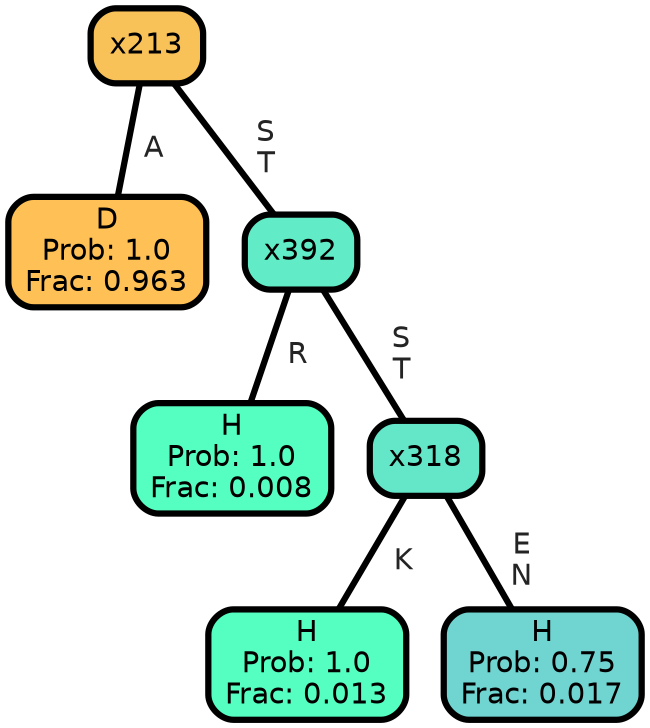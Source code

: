 graph Tree {
node [shape=box, style="filled, rounded",color="black",penwidth="3",fontcolor="black",                 fontname=helvetica] ;
graph [ranksep="0 equally", splines=straight,                 bgcolor=transparent, dpi=200] ;
edge [fontname=helvetica, fontweight=bold,fontcolor=grey14,color=black] ;
0 [label="D
Prob: 1.0
Frac: 0.963", fillcolor="#ffc155"] ;
1 [label="x213", fillcolor="#f9c259"] ;
2 [label="H
Prob: 1.0
Frac: 0.008", fillcolor="#55ffc1"] ;
3 [label="x392", fillcolor="#61ecc7"] ;
4 [label="H
Prob: 1.0
Frac: 0.013", fillcolor="#55ffc1"] ;
5 [label="x318", fillcolor="#64e6c9"] ;
6 [label="H
Prob: 0.75
Frac: 0.017", fillcolor="#70d4d0"] ;
1 -- 0 [label=" A",penwidth=3] ;
1 -- 3 [label=" S\n T",penwidth=3] ;
3 -- 2 [label=" R",penwidth=3] ;
3 -- 5 [label=" S\n T",penwidth=3] ;
5 -- 4 [label=" K",penwidth=3] ;
5 -- 6 [label=" E\n N",penwidth=3] ;
{rank = same;}}